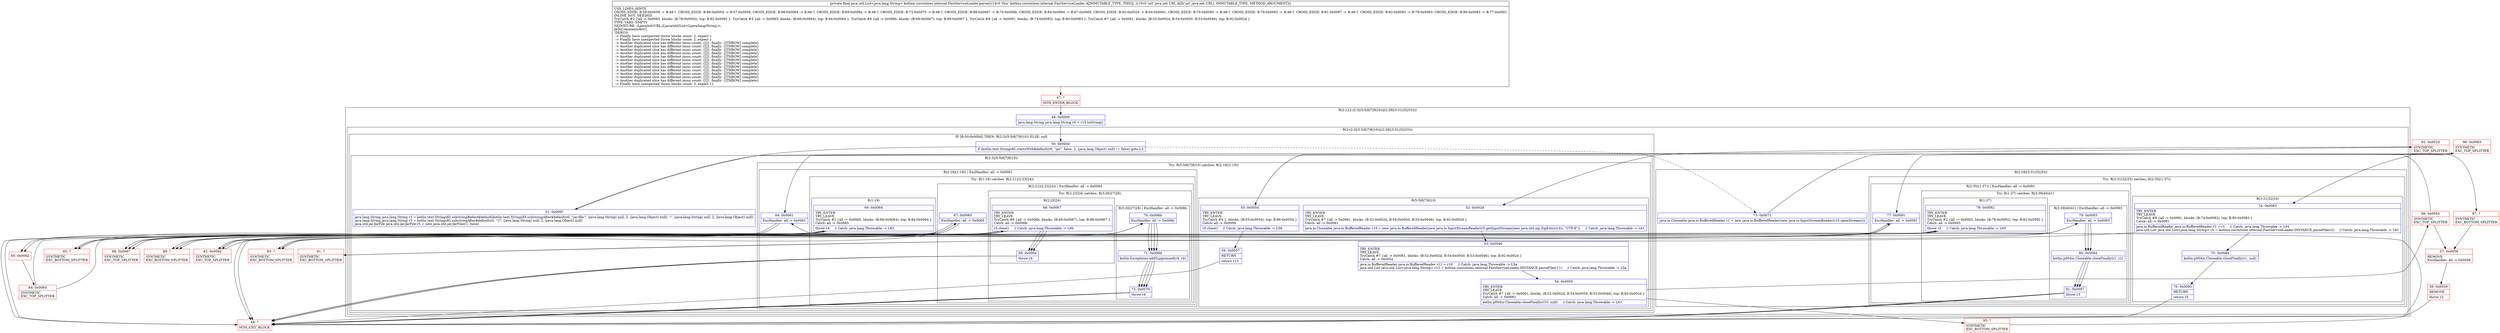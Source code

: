 digraph "CFG forkotlinx.coroutines.internal.FastServiceLoader.parse(Ljava\/net\/URL;)Ljava\/util\/List;" {
subgraph cluster_Region_284710905 {
label = "R(2:1|(2:(2:3|(5:5|6|7|9|10))|(2:29|(3:31|32|33))))";
node [shape=record,color=blue];
Node_49 [shape=record,label="{49\:\ 0x0000|java.lang.String java.lang.String r0 = r15.toString()\l}"];
subgraph cluster_Region_1166859806 {
label = "R(2:(2:3|(5:5|6|7|9|10))|(2:29|(3:31|32|33)))";
node [shape=record,color=blue];
subgraph cluster_IfRegion_197058529 {
label = "IF [B:50:0x000d] THEN: R(2:3|(5:5|6|7|9|10)) ELSE: null";
node [shape=record,color=blue];
Node_50 [shape=record,label="{50\:\ 0x000d|if (kotlin.text.StringsKt.startsWith$default(r0, \"jar\", false, 2, (java.lang.Object) null) != false) goto L3\l}"];
subgraph cluster_Region_2071904136 {
label = "R(2:3|(5:5|6|7|9|10))";
node [shape=record,color=blue];
Node_51 [shape=record,label="{51\:\ 0x000f|java.lang.String java.lang.String r1 = kotlin.text.StringsKt.substringBefore$default(kotlin.text.StringsKt.substringAfter$default(r0, \"jar:file:\", (java.lang.String) null, 2, (java.lang.Object) null), '!', (java.lang.String) null, 2, (java.lang.Object) null)\ljava.lang.String java.lang.String r3 = kotlin.text.StringsKt.substringAfter$default(r0, \"!\/\", (java.lang.String) null, 2, (java.lang.Object) null)\ljava.util.jar.JarFile java.util.jar.JarFile r5 = new java.util.jar.JarFile(r1, false)\l}"];
subgraph cluster_TryCatchRegion_2097644692 {
label = "Try: R(5:5|6|7|9|10) catches: R(2:16|(1:19))";
node [shape=record,color=blue];
subgraph cluster_Region_533598785 {
label = "R(5:5|6|7|9|10)";
node [shape=record,color=blue];
Node_52 [shape=record,label="{52\:\ 0x002d|TRY_ENTER\lTRY_LEAVE\lTryCatch #7 \{all \-\> 0x0061, blocks: (B:52:0x002d, B:54:0x0050, B:53:0x0046), top: B:92:0x002d \}\lCatch: all \-\> 0x0061\l|java.io.Closeable java.io.BufferedReader r10 = new java.io.BufferedReader(new java.io.InputStreamReader(r5.getInputStream(new java.util.zip.ZipEntry(r3)), \"UTF\-8\"))     \/\/ Catch: java.lang.Throwable \-\> L61\l}"];
Node_53 [shape=record,label="{53\:\ 0x0046|TRY_ENTER\lTRY_LEAVE\lTryCatch #7 \{all \-\> 0x0061, blocks: (B:52:0x002d, B:54:0x0050, B:53:0x0046), top: B:92:0x002d \}\lCatch: all \-\> 0x005a\l|java.io.BufferedReader java.io.BufferedReader r11 = r10     \/\/ Catch: java.lang.Throwable \-\> L5a\ljava.util.List java.util.List\<java.lang.String\> r13 = kotlinx.coroutines.internal.FastServiceLoader.INSTANCE.parseFile(r11)     \/\/ Catch: java.lang.Throwable \-\> L5a\l}"];
Node_54 [shape=record,label="{54\:\ 0x0050|TRY_ENTER\lTRY_LEAVE\lTryCatch #7 \{all \-\> 0x0061, blocks: (B:52:0x002d, B:54:0x0050, B:53:0x0046), top: B:92:0x002d \}\lCatch: all \-\> 0x0061\l|kotlin.p004io.Closeable.closeFinally(r10, null)     \/\/ Catch: java.lang.Throwable \-\> L61\l}"];
Node_55 [shape=record,label="{55\:\ 0x0054|TRY_ENTER\lTRY_LEAVE\lTryCatch #4 \{, blocks: (B:55:0x0054), top: B:86:0x0054 \}\lCatch: all \-\> 0x0058\l|r5.close()     \/\/ Catch: java.lang.Throwable \-\> L58\l}"];
Node_56 [shape=record,label="{56\:\ 0x0057|RETURN\l|return r13\l}"];
}
subgraph cluster_Region_961441048 {
label = "R(2:16|(1:19)) | ExcHandler: all \-\> 0x0061\l";
node [shape=record,color=blue];
Node_64 [shape=record,label="{64\:\ 0x0061|ExcHandler: all \-\> 0x0061\l}"];
subgraph cluster_TryCatchRegion_1189864192 {
label = "Try: R(1:19) catches: R(2:21|(2:23|24))";
node [shape=record,color=blue];
subgraph cluster_Region_1697950189 {
label = "R(1:19)";
node [shape=record,color=blue];
Node_66 [shape=record,label="{66\:\ 0x0064|TRY_ENTER\lTRY_LEAVE\lTryCatch #3 \{all \-\> 0x0065, blocks: (B:66:0x0064), top: B:84:0x0064 \}\lCatch: all \-\> 0x0065\l|throw r4     \/\/ Catch: java.lang.Throwable \-\> L65\l}"];
}
subgraph cluster_Region_618046203 {
label = "R(2:21|(2:23|24)) | ExcHandler: all \-\> 0x0065\l";
node [shape=record,color=blue];
Node_67 [shape=record,label="{67\:\ 0x0065|ExcHandler: all \-\> 0x0065\l}"];
subgraph cluster_TryCatchRegion_1857699284 {
label = "Try: R(2:23|24) catches: R(3:26|27|28)";
node [shape=record,color=blue];
subgraph cluster_Region_2013981549 {
label = "R(2:23|24)";
node [shape=record,color=blue];
Node_68 [shape=record,label="{68\:\ 0x0067|TRY_ENTER\lTRY_LEAVE\lTryCatch #6 \{all \-\> 0x006b, blocks: (B:68:0x0067), top: B:88:0x0067 \}\lCatch: all \-\> 0x006b\l|r5.close()     \/\/ Catch: java.lang.Throwable \-\> L6b\l}"];
Node_69 [shape=record,label="{69\:\ 0x006a|throw r4\l}"];
}
subgraph cluster_Region_2010132704 {
label = "R(3:26|27|28) | ExcHandler: all \-\> 0x006b\l";
node [shape=record,color=blue];
Node_70 [shape=record,label="{70\:\ 0x006b|ExcHandler: all \-\> 0x006b\l}"];
Node_71 [shape=record,label="{71\:\ 0x006d|kotlin.Exceptions.addSuppressed(r4, r4)\l}"];
Node_72 [shape=record,label="{72\:\ 0x0070|throw r4\l}"];
}
}
}
}
}
}
}
}
subgraph cluster_Region_1047210268 {
label = "R(2:29|(3:31|32|33))";
node [shape=record,color=blue];
Node_73 [shape=record,label="{73\:\ 0x0071|java.io.Closeable java.io.BufferedReader r1 = new java.io.BufferedReader(new java.io.InputStreamReader(r15.openStream()))\l}"];
subgraph cluster_TryCatchRegion_929793078 {
label = "Try: R(3:31|32|33) catches: R(2:35|(1:37))";
node [shape=record,color=blue];
subgraph cluster_Region_1820255927 {
label = "R(3:31|32|33)";
node [shape=record,color=blue];
Node_74 [shape=record,label="{74\:\ 0x0083|TRY_ENTER\lTRY_LEAVE\lTryCatch #8 \{all \-\> 0x0091, blocks: (B:74:0x0083), top: B:90:0x0083 \}\lCatch: all \-\> 0x0091\l|java.io.BufferedReader java.io.BufferedReader r2 = r1     \/\/ Catch: java.lang.Throwable \-\> L91\ljava.util.List java.util.List\<java.lang.String\> r5 = kotlinx.coroutines.internal.FastServiceLoader.INSTANCE.parseFile(r2)     \/\/ Catch: java.lang.Throwable \-\> L91\l}"];
Node_75 [shape=record,label="{75\:\ 0x008d|kotlin.p004io.Closeable.closeFinally(r1, null)\l}"];
Node_76 [shape=record,label="{76\:\ 0x0090|RETURN\l|return r5\l}"];
}
subgraph cluster_Region_649800026 {
label = "R(2:35|(1:37)) | ExcHandler: all \-\> 0x0091\l";
node [shape=record,color=blue];
Node_77 [shape=record,label="{77\:\ 0x0091|ExcHandler: all \-\> 0x0091\l}"];
subgraph cluster_TryCatchRegion_433124548 {
label = "Try: R(1:37) catches: R(3:39|40|41)";
node [shape=record,color=blue];
subgraph cluster_Region_1869709358 {
label = "R(1:37)";
node [shape=record,color=blue];
Node_78 [shape=record,label="{78\:\ 0x0092|TRY_ENTER\lTRY_LEAVE\lTryCatch #2 \{all \-\> 0x0093, blocks: (B:78:0x0092), top: B:82:0x0092 \}\lCatch: all \-\> 0x0093\l|throw r2     \/\/ Catch: java.lang.Throwable \-\> L93\l}"];
}
subgraph cluster_Region_297954574 {
label = "R(3:39|40|41) | ExcHandler: all \-\> 0x0093\l";
node [shape=record,color=blue];
Node_79 [shape=record,label="{79\:\ 0x0093|ExcHandler: all \-\> 0x0093\l}"];
Node_80 [shape=record,label="{80\:\ 0x0094|kotlin.p004io.Closeable.closeFinally(r1, r2)\l}"];
Node_81 [shape=record,label="{81\:\ 0x0097|throw r3\l}"];
}
}
}
}
}
}
}
subgraph cluster_Region_961441048 {
label = "R(2:16|(1:19)) | ExcHandler: all \-\> 0x0061\l";
node [shape=record,color=blue];
Node_64 [shape=record,label="{64\:\ 0x0061|ExcHandler: all \-\> 0x0061\l}"];
subgraph cluster_TryCatchRegion_1189864192 {
label = "Try: R(1:19) catches: R(2:21|(2:23|24))";
node [shape=record,color=blue];
subgraph cluster_Region_1697950189 {
label = "R(1:19)";
node [shape=record,color=blue];
Node_66 [shape=record,label="{66\:\ 0x0064|TRY_ENTER\lTRY_LEAVE\lTryCatch #3 \{all \-\> 0x0065, blocks: (B:66:0x0064), top: B:84:0x0064 \}\lCatch: all \-\> 0x0065\l|throw r4     \/\/ Catch: java.lang.Throwable \-\> L65\l}"];
}
subgraph cluster_Region_618046203 {
label = "R(2:21|(2:23|24)) | ExcHandler: all \-\> 0x0065\l";
node [shape=record,color=blue];
Node_67 [shape=record,label="{67\:\ 0x0065|ExcHandler: all \-\> 0x0065\l}"];
subgraph cluster_TryCatchRegion_1857699284 {
label = "Try: R(2:23|24) catches: R(3:26|27|28)";
node [shape=record,color=blue];
subgraph cluster_Region_2013981549 {
label = "R(2:23|24)";
node [shape=record,color=blue];
Node_68 [shape=record,label="{68\:\ 0x0067|TRY_ENTER\lTRY_LEAVE\lTryCatch #6 \{all \-\> 0x006b, blocks: (B:68:0x0067), top: B:88:0x0067 \}\lCatch: all \-\> 0x006b\l|r5.close()     \/\/ Catch: java.lang.Throwable \-\> L6b\l}"];
Node_69 [shape=record,label="{69\:\ 0x006a|throw r4\l}"];
}
subgraph cluster_Region_2010132704 {
label = "R(3:26|27|28) | ExcHandler: all \-\> 0x006b\l";
node [shape=record,color=blue];
Node_70 [shape=record,label="{70\:\ 0x006b|ExcHandler: all \-\> 0x006b\l}"];
Node_71 [shape=record,label="{71\:\ 0x006d|kotlin.Exceptions.addSuppressed(r4, r4)\l}"];
Node_72 [shape=record,label="{72\:\ 0x0070|throw r4\l}"];
}
}
}
}
}
subgraph cluster_Region_618046203 {
label = "R(2:21|(2:23|24)) | ExcHandler: all \-\> 0x0065\l";
node [shape=record,color=blue];
Node_67 [shape=record,label="{67\:\ 0x0065|ExcHandler: all \-\> 0x0065\l}"];
subgraph cluster_TryCatchRegion_1857699284 {
label = "Try: R(2:23|24) catches: R(3:26|27|28)";
node [shape=record,color=blue];
subgraph cluster_Region_2013981549 {
label = "R(2:23|24)";
node [shape=record,color=blue];
Node_68 [shape=record,label="{68\:\ 0x0067|TRY_ENTER\lTRY_LEAVE\lTryCatch #6 \{all \-\> 0x006b, blocks: (B:68:0x0067), top: B:88:0x0067 \}\lCatch: all \-\> 0x006b\l|r5.close()     \/\/ Catch: java.lang.Throwable \-\> L6b\l}"];
Node_69 [shape=record,label="{69\:\ 0x006a|throw r4\l}"];
}
subgraph cluster_Region_2010132704 {
label = "R(3:26|27|28) | ExcHandler: all \-\> 0x006b\l";
node [shape=record,color=blue];
Node_70 [shape=record,label="{70\:\ 0x006b|ExcHandler: all \-\> 0x006b\l}"];
Node_71 [shape=record,label="{71\:\ 0x006d|kotlin.Exceptions.addSuppressed(r4, r4)\l}"];
Node_72 [shape=record,label="{72\:\ 0x0070|throw r4\l}"];
}
}
}
subgraph cluster_Region_2010132704 {
label = "R(3:26|27|28) | ExcHandler: all \-\> 0x006b\l";
node [shape=record,color=blue];
Node_70 [shape=record,label="{70\:\ 0x006b|ExcHandler: all \-\> 0x006b\l}"];
Node_71 [shape=record,label="{71\:\ 0x006d|kotlin.Exceptions.addSuppressed(r4, r4)\l}"];
Node_72 [shape=record,label="{72\:\ 0x0070|throw r4\l}"];
}
subgraph cluster_Region_649800026 {
label = "R(2:35|(1:37)) | ExcHandler: all \-\> 0x0091\l";
node [shape=record,color=blue];
Node_77 [shape=record,label="{77\:\ 0x0091|ExcHandler: all \-\> 0x0091\l}"];
subgraph cluster_TryCatchRegion_433124548 {
label = "Try: R(1:37) catches: R(3:39|40|41)";
node [shape=record,color=blue];
subgraph cluster_Region_1869709358 {
label = "R(1:37)";
node [shape=record,color=blue];
Node_78 [shape=record,label="{78\:\ 0x0092|TRY_ENTER\lTRY_LEAVE\lTryCatch #2 \{all \-\> 0x0093, blocks: (B:78:0x0092), top: B:82:0x0092 \}\lCatch: all \-\> 0x0093\l|throw r2     \/\/ Catch: java.lang.Throwable \-\> L93\l}"];
}
subgraph cluster_Region_297954574 {
label = "R(3:39|40|41) | ExcHandler: all \-\> 0x0093\l";
node [shape=record,color=blue];
Node_79 [shape=record,label="{79\:\ 0x0093|ExcHandler: all \-\> 0x0093\l}"];
Node_80 [shape=record,label="{80\:\ 0x0094|kotlin.p004io.Closeable.closeFinally(r1, r2)\l}"];
Node_81 [shape=record,label="{81\:\ 0x0097|throw r3\l}"];
}
}
}
subgraph cluster_Region_297954574 {
label = "R(3:39|40|41) | ExcHandler: all \-\> 0x0093\l";
node [shape=record,color=blue];
Node_79 [shape=record,label="{79\:\ 0x0093|ExcHandler: all \-\> 0x0093\l}"];
Node_80 [shape=record,label="{80\:\ 0x0094|kotlin.p004io.Closeable.closeFinally(r1, r2)\l}"];
Node_81 [shape=record,label="{81\:\ 0x0097|throw r3\l}"];
}
Node_47 [shape=record,color=red,label="{47\:\ ?|MTH_ENTER_BLOCK\l}"];
Node_92 [shape=record,color=red,label="{92\:\ 0x002d|SYNTHETIC\lEXC_TOP_SPLITTER\l}"];
Node_86 [shape=record,color=red,label="{86\:\ 0x0054|SYNTHETIC\lEXC_TOP_SPLITTER\l}"];
Node_48 [shape=record,color=red,label="{48\:\ ?|MTH_EXIT_BLOCK\l}"];
Node_87 [shape=record,color=red,label="{87\:\ ?|SYNTHETIC\lEXC_BOTTOM_SPLITTER\l}"];
Node_57 [shape=record,color=red,label="{57\:\ 0x0058|REMOVE\lExcHandler: all \-\> 0x0058\l}"];
Node_58 [shape=record,color=red,label="{58\:\ 0x0059|REMOVE\l|throw r2\l}"];
Node_93 [shape=record,color=red,label="{93\:\ ?|SYNTHETIC\lEXC_BOTTOM_SPLITTER\l}"];
Node_65 [shape=record,color=red,label="{65\:\ 0x0062}"];
Node_84 [shape=record,color=red,label="{84\:\ 0x0064|SYNTHETIC\lEXC_TOP_SPLITTER\l}"];
Node_85 [shape=record,color=red,label="{85\:\ ?|SYNTHETIC\lEXC_BOTTOM_SPLITTER\l}"];
Node_88 [shape=record,color=red,label="{88\:\ 0x0067|SYNTHETIC\lEXC_TOP_SPLITTER\l}"];
Node_89 [shape=record,color=red,label="{89\:\ ?|SYNTHETIC\lEXC_BOTTOM_SPLITTER\l}"];
Node_90 [shape=record,color=red,label="{90\:\ 0x0083|SYNTHETIC\lEXC_TOP_SPLITTER\l}"];
Node_91 [shape=record,color=red,label="{91\:\ ?|SYNTHETIC\lEXC_BOTTOM_SPLITTER\l}"];
Node_82 [shape=record,color=red,label="{82\:\ 0x0092|SYNTHETIC\lEXC_TOP_SPLITTER\l}"];
Node_83 [shape=record,color=red,label="{83\:\ ?|SYNTHETIC\lEXC_BOTTOM_SPLITTER\l}"];
MethodNode[shape=record,label="{private final java.util.List\<java.lang.String\> kotlinx.coroutines.internal.FastServiceLoader.parse((r14v0 'this' kotlinx.coroutines.internal.FastServiceLoader A[IMMUTABLE_TYPE, THIS]), (r15v0 'url' java.net.URL A[D('url' java.net.URL), IMMUTABLE_TYPE, METHOD_ARGUMENT]))  | USE_LINES_HINTS\lCROSS_EDGE: B:58:0x0059 \-\> B:48:?, CROSS_EDGE: B:86:0x0054 \-\> B:57:0x0058, CROSS_EDGE: B:66:0x0064 \-\> B:48:?, CROSS_EDGE: B:69:0x006a \-\> B:48:?, CROSS_EDGE: B:72:0x0070 \-\> B:48:?, CROSS_EDGE: B:88:0x0067 \-\> B:70:0x006b, CROSS_EDGE: B:84:0x0064 \-\> B:67:0x0065, CROSS_EDGE: B:92:0x002d \-\> B:64:0x0061, CROSS_EDGE: B:76:0x0090 \-\> B:48:?, CROSS_EDGE: B:78:0x0092 \-\> B:48:?, CROSS_EDGE: B:81:0x0097 \-\> B:48:?, CROSS_EDGE: B:82:0x0092 \-\> B:79:0x0093, CROSS_EDGE: B:90:0x0083 \-\> B:77:0x0091\lINLINE_NOT_NEEDED\lTryCatch #2 \{all \-\> 0x0093, blocks: (B:78:0x0092), top: B:82:0x0092 \}, TryCatch #3 \{all \-\> 0x0065, blocks: (B:66:0x0064), top: B:84:0x0064 \}, TryCatch #6 \{all \-\> 0x006b, blocks: (B:68:0x0067), top: B:88:0x0067 \}, TryCatch #8 \{all \-\> 0x0091, blocks: (B:74:0x0083), top: B:90:0x0083 \}, TryCatch #7 \{all \-\> 0x0061, blocks: (B:52:0x002d, B:54:0x0050, B:53:0x0046), top: B:92:0x002d \}\lTYPE_VARS: EMPTY\lSIGNATURE: (Ljava\/net\/URL;)Ljava\/util\/List\<Ljava\/lang\/String;\>;\lJadxCommentsAttr\{\l DEBUG: \l \-\> Finally have unexpected throw blocks count: 2, expect 1\l \-\> Finally have unexpected throw blocks count: 2, expect 1\l \-\> Another duplicated slice has different insns count: \{[]\}, finally: \{[THROW] complete\}\l \-\> Another duplicated slice has different insns count: \{[]\}, finally: \{[THROW] complete\}\l \-\> Another duplicated slice has different insns count: \{[]\}, finally: \{[THROW] complete\}\l \-\> Another duplicated slice has different insns count: \{[]\}, finally: \{[THROW] complete\}\l \-\> Another duplicated slice has different insns count: \{[]\}, finally: \{[THROW] complete\}\l \-\> Another duplicated slice has different insns count: \{[]\}, finally: \{[THROW] complete\}\l \-\> Another duplicated slice has different insns count: \{[]\}, finally: \{[THROW] complete\}\l \-\> Another duplicated slice has different insns count: \{[]\}, finally: \{[THROW] complete\}\l \-\> Another duplicated slice has different insns count: \{[]\}, finally: \{[THROW] complete\}\l \-\> Another duplicated slice has different insns count: \{[]\}, finally: \{[THROW] complete\}\l \-\> Another duplicated slice has different insns count: \{[]\}, finally: \{[THROW] complete\}\l \-\> Another duplicated slice has different insns count: \{[]\}, finally: \{[THROW] complete\}\l \-\> Finally have unexpected throw blocks count: 3, expect 1\}\l}"];
MethodNode -> Node_47;Node_49 -> Node_50;
Node_50 -> Node_51;
Node_50 -> Node_73[style=dashed];
Node_51 -> Node_92;
Node_52 -> Node_53;
Node_53 -> Node_54;
Node_54 -> Node_86;
Node_54 -> Node_93;
Node_55 -> Node_56;
Node_55 -> Node_87;
Node_56 -> Node_48;
Node_64 -> Node_65;
Node_66 -> Node_48;
Node_66 -> Node_85;
Node_67 -> Node_88;
Node_68 -> Node_69;
Node_68 -> Node_89;
Node_69 -> Node_48;
Node_70 -> Node_71;
Node_71 -> Node_72;
Node_72 -> Node_48;
Node_73 -> Node_90;
Node_74 -> Node_75;
Node_74 -> Node_91;
Node_75 -> Node_76;
Node_76 -> Node_48;
Node_77 -> Node_82;
Node_78 -> Node_48;
Node_78 -> Node_83;
Node_79 -> Node_80;
Node_80 -> Node_81;
Node_81 -> Node_48;
Node_64 -> Node_65;
Node_66 -> Node_48;
Node_66 -> Node_85;
Node_67 -> Node_88;
Node_68 -> Node_69;
Node_68 -> Node_89;
Node_69 -> Node_48;
Node_70 -> Node_71;
Node_71 -> Node_72;
Node_72 -> Node_48;
Node_67 -> Node_88;
Node_68 -> Node_69;
Node_68 -> Node_89;
Node_69 -> Node_48;
Node_70 -> Node_71;
Node_71 -> Node_72;
Node_72 -> Node_48;
Node_70 -> Node_71;
Node_71 -> Node_72;
Node_72 -> Node_48;
Node_77 -> Node_82;
Node_78 -> Node_48;
Node_78 -> Node_83;
Node_79 -> Node_80;
Node_80 -> Node_81;
Node_81 -> Node_48;
Node_79 -> Node_80;
Node_80 -> Node_81;
Node_81 -> Node_48;
Node_47 -> Node_49;
Node_92 -> Node_52;
Node_92 -> Node_64;
Node_86 -> Node_55;
Node_86 -> Node_57;
Node_87 -> Node_57;
Node_57 -> Node_58;
Node_58 -> Node_48;
Node_93 -> Node_64;
Node_65 -> Node_84;
Node_84 -> Node_66;
Node_84 -> Node_67;
Node_85 -> Node_67;
Node_88 -> Node_68;
Node_88 -> Node_70;
Node_89 -> Node_70;
Node_90 -> Node_74;
Node_90 -> Node_77;
Node_91 -> Node_77;
Node_82 -> Node_78;
Node_82 -> Node_79;
Node_83 -> Node_79;
}

